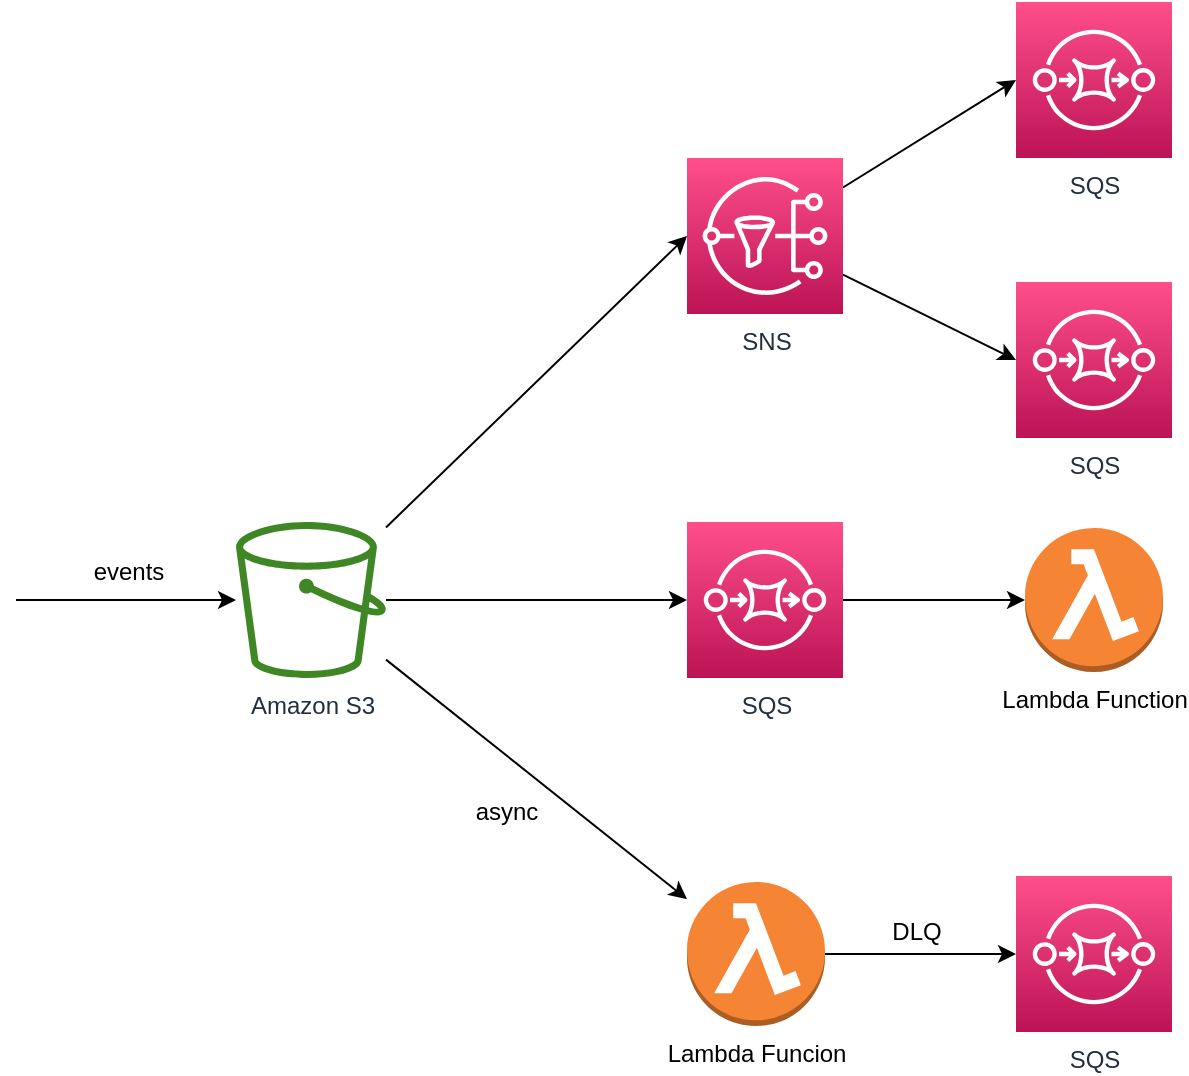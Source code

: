 <mxfile version="20.6.2" type="device"><diagram id="yOV33fBuNwzeSvqMknTC" name="Page-1"><mxGraphModel dx="1072" dy="666" grid="1" gridSize="10" guides="1" tooltips="1" connect="1" arrows="1" fold="1" page="1" pageScale="1" pageWidth="850" pageHeight="1100" math="0" shadow="0"><root><mxCell id="0"/><mxCell id="1" parent="0"/><mxCell id="dBL9S9mGyW1Ebsi970VM-7" style="rounded=0;orthogonalLoop=1;jettySize=auto;html=1;entryX=0;entryY=0.5;entryDx=0;entryDy=0;entryPerimeter=0;" edge="1" parent="1" source="dBL9S9mGyW1Ebsi970VM-1" target="dBL9S9mGyW1Ebsi970VM-2"><mxGeometry relative="1" as="geometry"/></mxCell><mxCell id="dBL9S9mGyW1Ebsi970VM-10" style="edgeStyle=none;rounded=0;orthogonalLoop=1;jettySize=auto;html=1;" edge="1" parent="1" source="dBL9S9mGyW1Ebsi970VM-1" target="dBL9S9mGyW1Ebsi970VM-3"><mxGeometry relative="1" as="geometry"/></mxCell><mxCell id="dBL9S9mGyW1Ebsi970VM-11" style="edgeStyle=none;rounded=0;orthogonalLoop=1;jettySize=auto;html=1;" edge="1" parent="1" source="dBL9S9mGyW1Ebsi970VM-1" target="dBL9S9mGyW1Ebsi970VM-4"><mxGeometry relative="1" as="geometry"/></mxCell><mxCell id="dBL9S9mGyW1Ebsi970VM-1" value="Amazon S3" style="sketch=0;outlineConnect=0;fontColor=#232F3E;gradientColor=none;fillColor=#3F8624;strokeColor=none;dashed=0;verticalLabelPosition=bottom;verticalAlign=top;align=center;html=1;fontSize=12;fontStyle=0;aspect=fixed;pointerEvents=1;shape=mxgraph.aws4.bucket;" vertex="1" parent="1"><mxGeometry x="340" y="290" width="75" height="78" as="geometry"/></mxCell><mxCell id="dBL9S9mGyW1Ebsi970VM-8" style="edgeStyle=none;rounded=0;orthogonalLoop=1;jettySize=auto;html=1;entryX=0;entryY=0.5;entryDx=0;entryDy=0;entryPerimeter=0;" edge="1" parent="1" source="dBL9S9mGyW1Ebsi970VM-2" target="dBL9S9mGyW1Ebsi970VM-5"><mxGeometry relative="1" as="geometry"/></mxCell><mxCell id="dBL9S9mGyW1Ebsi970VM-9" style="edgeStyle=none;rounded=0;orthogonalLoop=1;jettySize=auto;html=1;entryX=0;entryY=0.5;entryDx=0;entryDy=0;entryPerimeter=0;" edge="1" parent="1" source="dBL9S9mGyW1Ebsi970VM-2" target="dBL9S9mGyW1Ebsi970VM-6"><mxGeometry relative="1" as="geometry"/></mxCell><mxCell id="dBL9S9mGyW1Ebsi970VM-2" value="SNS" style="sketch=0;points=[[0,0,0],[0.25,0,0],[0.5,0,0],[0.75,0,0],[1,0,0],[0,1,0],[0.25,1,0],[0.5,1,0],[0.75,1,0],[1,1,0],[0,0.25,0],[0,0.5,0],[0,0.75,0],[1,0.25,0],[1,0.5,0],[1,0.75,0]];outlineConnect=0;fontColor=#232F3E;gradientColor=#FF4F8B;gradientDirection=north;fillColor=#BC1356;strokeColor=#ffffff;dashed=0;verticalLabelPosition=bottom;verticalAlign=top;align=center;html=1;fontSize=12;fontStyle=0;aspect=fixed;shape=mxgraph.aws4.resourceIcon;resIcon=mxgraph.aws4.sns;" vertex="1" parent="1"><mxGeometry x="565.5" y="108" width="78" height="78" as="geometry"/></mxCell><mxCell id="dBL9S9mGyW1Ebsi970VM-13" style="edgeStyle=none;rounded=0;orthogonalLoop=1;jettySize=auto;html=1;entryX=0;entryY=0.5;entryDx=0;entryDy=0;entryPerimeter=0;" edge="1" parent="1" source="dBL9S9mGyW1Ebsi970VM-3" target="dBL9S9mGyW1Ebsi970VM-12"><mxGeometry relative="1" as="geometry"/></mxCell><mxCell id="dBL9S9mGyW1Ebsi970VM-3" value="SQS" style="sketch=0;points=[[0,0,0],[0.25,0,0],[0.5,0,0],[0.75,0,0],[1,0,0],[0,1,0],[0.25,1,0],[0.5,1,0],[0.75,1,0],[1,1,0],[0,0.25,0],[0,0.5,0],[0,0.75,0],[1,0.25,0],[1,0.5,0],[1,0.75,0]];outlineConnect=0;fontColor=#232F3E;gradientColor=#FF4F8B;gradientDirection=north;fillColor=#BC1356;strokeColor=#ffffff;dashed=0;verticalLabelPosition=bottom;verticalAlign=top;align=center;html=1;fontSize=12;fontStyle=0;aspect=fixed;shape=mxgraph.aws4.resourceIcon;resIcon=mxgraph.aws4.sqs;" vertex="1" parent="1"><mxGeometry x="565.5" y="290" width="78" height="78" as="geometry"/></mxCell><mxCell id="dBL9S9mGyW1Ebsi970VM-15" style="edgeStyle=none;rounded=0;orthogonalLoop=1;jettySize=auto;html=1;entryX=0;entryY=0.5;entryDx=0;entryDy=0;entryPerimeter=0;" edge="1" parent="1" source="dBL9S9mGyW1Ebsi970VM-4" target="dBL9S9mGyW1Ebsi970VM-14"><mxGeometry relative="1" as="geometry"/></mxCell><mxCell id="dBL9S9mGyW1Ebsi970VM-4" value="Lambda Funcion" style="outlineConnect=0;dashed=0;verticalLabelPosition=bottom;verticalAlign=top;align=center;html=1;shape=mxgraph.aws3.lambda_function;fillColor=#F58534;gradientColor=none;" vertex="1" parent="1"><mxGeometry x="565.5" y="470" width="69" height="72" as="geometry"/></mxCell><mxCell id="dBL9S9mGyW1Ebsi970VM-5" value="SQS" style="sketch=0;points=[[0,0,0],[0.25,0,0],[0.5,0,0],[0.75,0,0],[1,0,0],[0,1,0],[0.25,1,0],[0.5,1,0],[0.75,1,0],[1,1,0],[0,0.25,0],[0,0.5,0],[0,0.75,0],[1,0.25,0],[1,0.5,0],[1,0.75,0]];outlineConnect=0;fontColor=#232F3E;gradientColor=#FF4F8B;gradientDirection=north;fillColor=#BC1356;strokeColor=#ffffff;dashed=0;verticalLabelPosition=bottom;verticalAlign=top;align=center;html=1;fontSize=12;fontStyle=0;aspect=fixed;shape=mxgraph.aws4.resourceIcon;resIcon=mxgraph.aws4.sqs;" vertex="1" parent="1"><mxGeometry x="730" y="30" width="78" height="78" as="geometry"/></mxCell><mxCell id="dBL9S9mGyW1Ebsi970VM-6" value="SQS" style="sketch=0;points=[[0,0,0],[0.25,0,0],[0.5,0,0],[0.75,0,0],[1,0,0],[0,1,0],[0.25,1,0],[0.5,1,0],[0.75,1,0],[1,1,0],[0,0.25,0],[0,0.5,0],[0,0.75,0],[1,0.25,0],[1,0.5,0],[1,0.75,0]];outlineConnect=0;fontColor=#232F3E;gradientColor=#FF4F8B;gradientDirection=north;fillColor=#BC1356;strokeColor=#ffffff;dashed=0;verticalLabelPosition=bottom;verticalAlign=top;align=center;html=1;fontSize=12;fontStyle=0;aspect=fixed;shape=mxgraph.aws4.resourceIcon;resIcon=mxgraph.aws4.sqs;" vertex="1" parent="1"><mxGeometry x="730" y="170" width="78" height="78" as="geometry"/></mxCell><mxCell id="dBL9S9mGyW1Ebsi970VM-12" value="Lambda Function" style="outlineConnect=0;dashed=0;verticalLabelPosition=bottom;verticalAlign=top;align=center;html=1;shape=mxgraph.aws3.lambda_function;fillColor=#F58534;gradientColor=none;" vertex="1" parent="1"><mxGeometry x="734.5" y="293" width="69" height="72" as="geometry"/></mxCell><mxCell id="dBL9S9mGyW1Ebsi970VM-14" value="SQS" style="sketch=0;points=[[0,0,0],[0.25,0,0],[0.5,0,0],[0.75,0,0],[1,0,0],[0,1,0],[0.25,1,0],[0.5,1,0],[0.75,1,0],[1,1,0],[0,0.25,0],[0,0.5,0],[0,0.75,0],[1,0.25,0],[1,0.5,0],[1,0.75,0]];outlineConnect=0;fontColor=#232F3E;gradientColor=#FF4F8B;gradientDirection=north;fillColor=#BC1356;strokeColor=#ffffff;dashed=0;verticalLabelPosition=bottom;verticalAlign=top;align=center;html=1;fontSize=12;fontStyle=0;aspect=fixed;shape=mxgraph.aws4.resourceIcon;resIcon=mxgraph.aws4.sqs;" vertex="1" parent="1"><mxGeometry x="730" y="467" width="78" height="78" as="geometry"/></mxCell><mxCell id="dBL9S9mGyW1Ebsi970VM-16" value="DLQ" style="text;html=1;align=center;verticalAlign=middle;resizable=0;points=[];autosize=1;strokeColor=none;fillColor=none;" vertex="1" parent="1"><mxGeometry x="655" y="480" width="50" height="30" as="geometry"/></mxCell><mxCell id="dBL9S9mGyW1Ebsi970VM-17" value="async" style="text;html=1;align=center;verticalAlign=middle;resizable=0;points=[];autosize=1;strokeColor=none;fillColor=none;" vertex="1" parent="1"><mxGeometry x="450" y="420" width="50" height="30" as="geometry"/></mxCell><mxCell id="dBL9S9mGyW1Ebsi970VM-18" value="" style="endArrow=classic;html=1;rounded=0;" edge="1" parent="1" target="dBL9S9mGyW1Ebsi970VM-1"><mxGeometry width="50" height="50" relative="1" as="geometry"><mxPoint x="230" y="329" as="sourcePoint"/><mxPoint x="310" y="315" as="targetPoint"/></mxGeometry></mxCell><mxCell id="dBL9S9mGyW1Ebsi970VM-19" value="events" style="text;html=1;align=center;verticalAlign=middle;resizable=0;points=[];autosize=1;strokeColor=none;fillColor=none;" vertex="1" parent="1"><mxGeometry x="256" y="300" width="60" height="30" as="geometry"/></mxCell></root></mxGraphModel></diagram></mxfile>